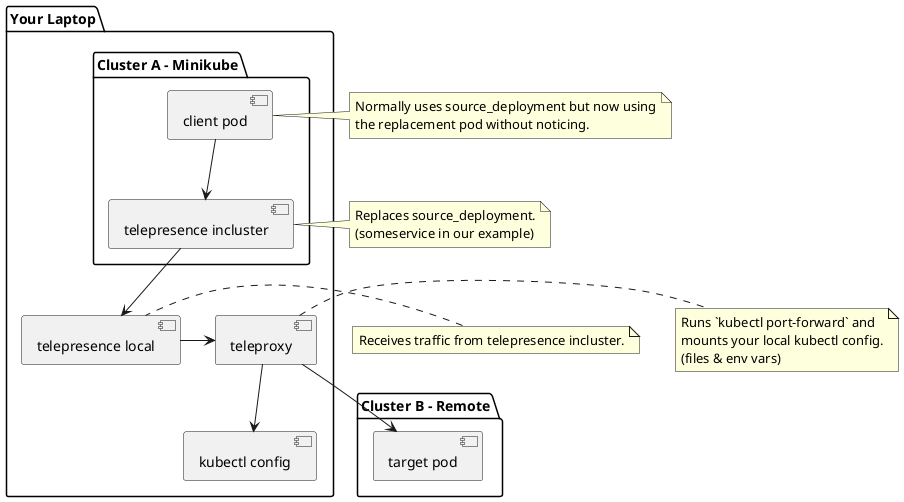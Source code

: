 @startuml
package "Your Laptop" {

    [teleproxy]
    [telepresence local]
    [kubectl config]

    package "Cluster A - Minikube" {
        [telepresence incluster]
        [client pod]
    }

}

package "Cluster B - Remote" {
    [target pod]
}

[telepresence incluster] --> [telepresence local]
[telepresence local] -> [teleproxy]
[teleproxy] --> [target pod]
[teleproxy] --> [kubectl config]
[client pod] --> [telepresence incluster]

note left of [telepresence incluster]
  Replaces source_deployment.
  (someservice in our example)
endnote

note left of [telepresence local]: Receives traffic from telepresence incluster.

note right of [teleproxy]
    Runs `kubectl port-forward` and 
    mounts your local kubectl config.
    (files & env vars)
endnote

note right of [client pod]
 Normally uses source_deployment but now using
 the replacement pod without noticing.
endnote
@enduml
